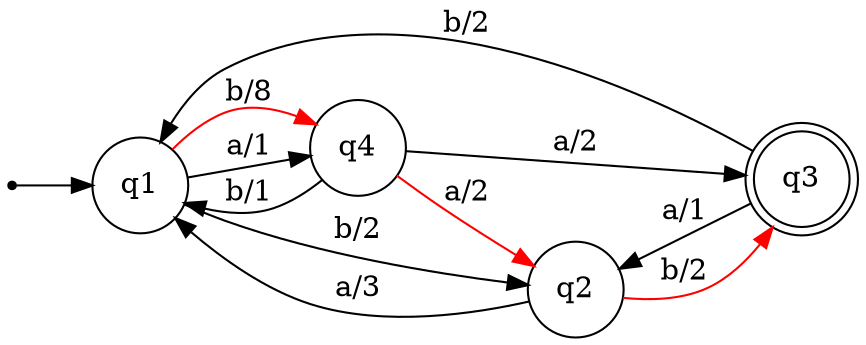 digraph Automaton {
    node [shape=point] INIT;
    q3 [shape="doublecircle"];
    node [shape=circle];
    rankdir = LR;
    INIT -> q1;
    q1 -> q2 [label="b/2"];
    q1 -> q4 [label="b/8", color=red];
    q1 -> q4 [label="a/1"];
    q2 -> q1 [label="a/3"];
    q2 -> q3 [label="b/2", color=red];
    q3 -> q2 [label="a/1"];
    q3 -> q1 [label="b/2"];
    q4 -> q1 [label="b/1"];
    q4 -> q3 [label="a/2"];
    q4 -> q2 [label="a/2", color=red];
}
